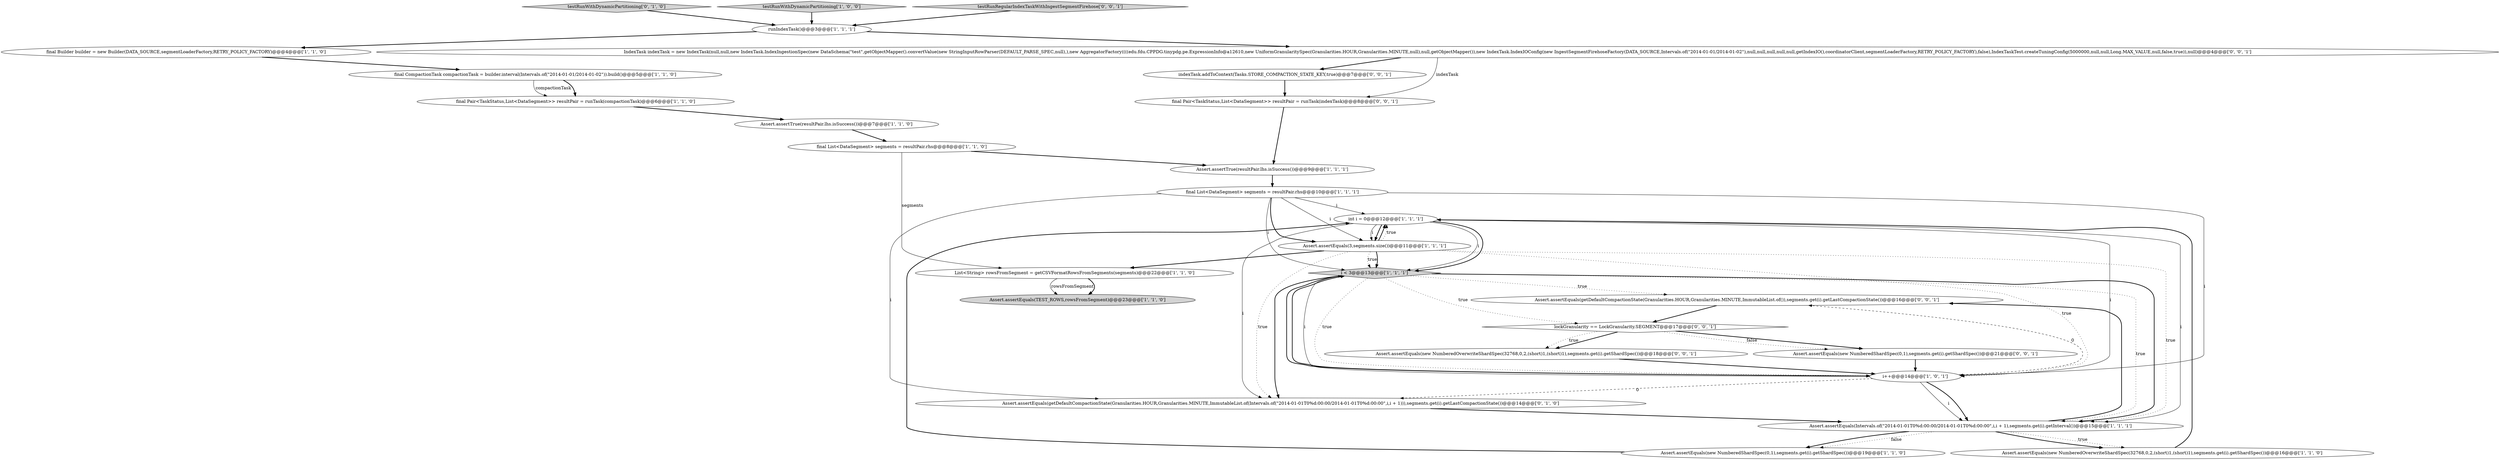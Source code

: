 digraph {
13 [style = filled, label = "final Pair<TaskStatus,List<DataSegment>> resultPair = runTask(compactionTask)@@@6@@@['1', '1', '0']", fillcolor = white, shape = ellipse image = "AAA0AAABBB1BBB"];
11 [style = filled, label = "runIndexTask()@@@3@@@['1', '1', '1']", fillcolor = white, shape = ellipse image = "AAA0AAABBB1BBB"];
7 [style = filled, label = "Assert.assertEquals(TEST_ROWS,rowsFromSegment)@@@23@@@['1', '1', '0']", fillcolor = lightgray, shape = ellipse image = "AAA0AAABBB1BBB"];
15 [style = filled, label = "final CompactionTask compactionTask = builder.interval(Intervals.of(\"2014-01-01/2014-01-02\")).build()@@@5@@@['1', '1', '0']", fillcolor = white, shape = ellipse image = "AAA0AAABBB1BBB"];
19 [style = filled, label = "testRunWithDynamicPartitioning['0', '1', '0']", fillcolor = lightgray, shape = diamond image = "AAA0AAABBB2BBB"];
9 [style = filled, label = "int i = 0@@@12@@@['1', '1', '1']", fillcolor = white, shape = ellipse image = "AAA0AAABBB1BBB"];
3 [style = filled, label = "Assert.assertEquals(new NumberedOverwriteShardSpec(32768,0,2,(short)1,(short)1),segments.get(i).getShardSpec())@@@16@@@['1', '1', '0']", fillcolor = white, shape = ellipse image = "AAA0AAABBB1BBB"];
10 [style = filled, label = "Assert.assertEquals(new NumberedShardSpec(0,1),segments.get(i).getShardSpec())@@@19@@@['1', '1', '0']", fillcolor = white, shape = ellipse image = "AAA0AAABBB1BBB"];
22 [style = filled, label = "Assert.assertEquals(getDefaultCompactionState(Granularities.HOUR,Granularities.MINUTE,ImmutableList.of()),segments.get(i).getLastCompactionState())@@@16@@@['0', '0', '1']", fillcolor = white, shape = ellipse image = "AAA0AAABBB3BBB"];
1 [style = filled, label = "List<String> rowsFromSegment = getCSVFormatRowsFromSegments(segments)@@@22@@@['1', '1', '0']", fillcolor = white, shape = ellipse image = "AAA0AAABBB1BBB"];
20 [style = filled, label = "Assert.assertEquals(new NumberedShardSpec(0,1),segments.get(i).getShardSpec())@@@21@@@['0', '0', '1']", fillcolor = white, shape = ellipse image = "AAA0AAABBB3BBB"];
23 [style = filled, label = "Assert.assertEquals(new NumberedOverwriteShardSpec(32768,0,2,(short)1,(short)1),segments.get(i).getShardSpec())@@@18@@@['0', '0', '1']", fillcolor = white, shape = ellipse image = "AAA0AAABBB3BBB"];
0 [style = filled, label = "final Builder builder = new Builder(DATA_SOURCE,segmentLoaderFactory,RETRY_POLICY_FACTORY)@@@4@@@['1', '1', '0']", fillcolor = white, shape = ellipse image = "AAA0AAABBB1BBB"];
12 [style = filled, label = "testRunWithDynamicPartitioning['1', '0', '0']", fillcolor = lightgray, shape = diamond image = "AAA0AAABBB1BBB"];
6 [style = filled, label = "final List<DataSegment> segments = resultPair.rhs@@@8@@@['1', '1', '0']", fillcolor = white, shape = ellipse image = "AAA0AAABBB1BBB"];
14 [style = filled, label = "Assert.assertTrue(resultPair.lhs.isSuccess())@@@9@@@['1', '1', '1']", fillcolor = white, shape = ellipse image = "AAA0AAABBB1BBB"];
5 [style = filled, label = "Assert.assertEquals(3,segments.size())@@@11@@@['1', '1', '1']", fillcolor = white, shape = ellipse image = "AAA0AAABBB1BBB"];
26 [style = filled, label = "IndexTask indexTask = new IndexTask(null,null,new IndexTask.IndexIngestionSpec(new DataSchema(\"test\",getObjectMapper().convertValue(new StringInputRowParser(DEFAULT_PARSE_SPEC,null),),new AggregatorFactory((((edu.fdu.CPPDG.tinypdg.pe.ExpressionInfo@a12610,new UniformGranularitySpec(Granularities.HOUR,Granularities.MINUTE,null),null,getObjectMapper()),new IndexTask.IndexIOConfig(new IngestSegmentFirehoseFactory(DATA_SOURCE,Intervals.of(\"2014-01-01/2014-01-02\"),null,null,null,null,null,getIndexIO(),coordinatorClient,segmentLoaderFactory,RETRY_POLICY_FACTORY),false),IndexTaskTest.createTuningConfig(5000000,null,null,Long.MAX_VALUE,null,false,true)),null)@@@4@@@['0', '0', '1']", fillcolor = white, shape = ellipse image = "AAA0AAABBB3BBB"];
18 [style = filled, label = "Assert.assertEquals(getDefaultCompactionState(Granularities.HOUR,Granularities.MINUTE,ImmutableList.of(Intervals.of(\"2014-01-01T0%d:00:00/2014-01-01T0%d:00:00\",i,i + 1))),segments.get(i).getLastCompactionState())@@@14@@@['0', '1', '0']", fillcolor = white, shape = ellipse image = "AAA1AAABBB2BBB"];
17 [style = filled, label = "i++@@@14@@@['1', '0', '1']", fillcolor = white, shape = ellipse image = "AAA0AAABBB1BBB"];
4 [style = filled, label = "Assert.assertTrue(resultPair.lhs.isSuccess())@@@7@@@['1', '1', '0']", fillcolor = white, shape = ellipse image = "AAA0AAABBB1BBB"];
21 [style = filled, label = "indexTask.addToContext(Tasks.STORE_COMPACTION_STATE_KEY,true)@@@7@@@['0', '0', '1']", fillcolor = white, shape = ellipse image = "AAA0AAABBB3BBB"];
8 [style = filled, label = "final List<DataSegment> segments = resultPair.rhs@@@10@@@['1', '1', '1']", fillcolor = white, shape = ellipse image = "AAA0AAABBB1BBB"];
25 [style = filled, label = "lockGranularity == LockGranularity.SEGMENT@@@17@@@['0', '0', '1']", fillcolor = white, shape = diamond image = "AAA0AAABBB3BBB"];
24 [style = filled, label = "final Pair<TaskStatus,List<DataSegment>> resultPair = runTask(indexTask)@@@8@@@['0', '0', '1']", fillcolor = white, shape = ellipse image = "AAA0AAABBB3BBB"];
2 [style = filled, label = "Assert.assertEquals(Intervals.of(\"2014-01-01T0%d:00:00/2014-01-01T0%d:00:00\",i,i + 1),segments.get(i).getInterval())@@@15@@@['1', '1', '1']", fillcolor = white, shape = ellipse image = "AAA0AAABBB1BBB"];
16 [style = filled, label = "i < 3@@@13@@@['1', '1', '1']", fillcolor = lightgray, shape = diamond image = "AAA0AAABBB1BBB"];
27 [style = filled, label = "testRunRegularIndexTaskWithIngestSegmentFirehose['0', '0', '1']", fillcolor = lightgray, shape = diamond image = "AAA0AAABBB3BBB"];
25->23 [style = bold, label=""];
26->24 [style = solid, label="indexTask"];
16->22 [style = dotted, label="true"];
17->22 [style = dashed, label="0"];
4->6 [style = bold, label=""];
5->17 [style = dotted, label="true"];
26->21 [style = bold, label=""];
9->17 [style = solid, label="i"];
15->13 [style = solid, label="compactionTask"];
17->16 [style = solid, label="i"];
5->16 [style = dotted, label="true"];
13->4 [style = bold, label=""];
8->5 [style = bold, label=""];
18->2 [style = bold, label=""];
2->3 [style = dotted, label="true"];
5->18 [style = dotted, label="true"];
9->16 [style = solid, label="i"];
16->2 [style = dotted, label="true"];
8->16 [style = solid, label="i"];
2->10 [style = dotted, label="false"];
5->9 [style = dotted, label="true"];
10->9 [style = bold, label=""];
16->18 [style = bold, label=""];
25->20 [style = bold, label=""];
5->1 [style = bold, label=""];
11->0 [style = bold, label=""];
11->26 [style = bold, label=""];
9->16 [style = bold, label=""];
2->10 [style = bold, label=""];
1->7 [style = solid, label="rowsFromSegment"];
9->18 [style = solid, label="i"];
21->24 [style = bold, label=""];
5->9 [style = bold, label=""];
27->11 [style = bold, label=""];
8->9 [style = solid, label="i"];
25->20 [style = dotted, label="false"];
2->3 [style = bold, label=""];
16->2 [style = bold, label=""];
0->15 [style = bold, label=""];
6->14 [style = bold, label=""];
19->11 [style = bold, label=""];
22->25 [style = bold, label=""];
3->9 [style = bold, label=""];
2->22 [style = bold, label=""];
14->8 [style = bold, label=""];
15->13 [style = bold, label=""];
9->2 [style = solid, label="i"];
17->2 [style = solid, label="i"];
20->17 [style = bold, label=""];
6->1 [style = solid, label="segments"];
16->25 [style = dotted, label="true"];
12->11 [style = bold, label=""];
17->18 [style = dashed, label="0"];
16->17 [style = bold, label=""];
1->7 [style = bold, label=""];
8->17 [style = solid, label="i"];
24->14 [style = bold, label=""];
9->5 [style = solid, label="i"];
23->17 [style = bold, label=""];
8->18 [style = solid, label="i"];
17->16 [style = bold, label=""];
9->5 [style = bold, label=""];
16->17 [style = dotted, label="true"];
25->23 [style = dotted, label="true"];
5->16 [style = bold, label=""];
5->2 [style = dotted, label="true"];
8->5 [style = solid, label="i"];
17->2 [style = bold, label=""];
}
